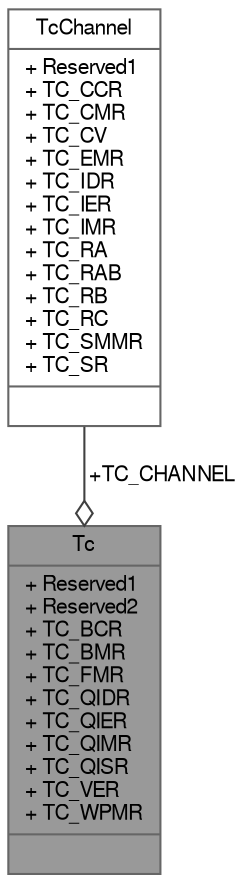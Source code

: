 digraph "Tc"
{
 // LATEX_PDF_SIZE
  bgcolor="transparent";
  edge [fontname=FreeSans,fontsize=10,labelfontname=FreeSans,labelfontsize=10];
  node [fontname=FreeSans,fontsize=10,shape=box,height=0.2,width=0.4];
  Node1 [shape=record,label="{Tc\n|+ Reserved1\l+ Reserved2\l+ TC_BCR\l+ TC_BMR\l+ TC_FMR\l+ TC_QIDR\l+ TC_QIER\l+ TC_QIMR\l+ TC_QISR\l+ TC_VER\l+ TC_WPMR\l|}",height=0.2,width=0.4,color="gray40", fillcolor="grey60", style="filled", fontcolor="black",tooltip=" "];
  Node2 -> Node1 [color="grey25",style="solid",label=" +TC_CHANNEL" ,arrowhead="odiamond"];
  Node2 [shape=record,label="{TcChannel\n|+ Reserved1\l+ TC_CCR\l+ TC_CMR\l+ TC_CV\l+ TC_EMR\l+ TC_IDR\l+ TC_IER\l+ TC_IMR\l+ TC_RA\l+ TC_RAB\l+ TC_RB\l+ TC_RC\l+ TC_SMMR\l+ TC_SR\l|}",height=0.2,width=0.4,color="gray40", fillcolor="white", style="filled",URL="$struct_tc_channel.html",tooltip="TcChannel hardware registers."];
}
